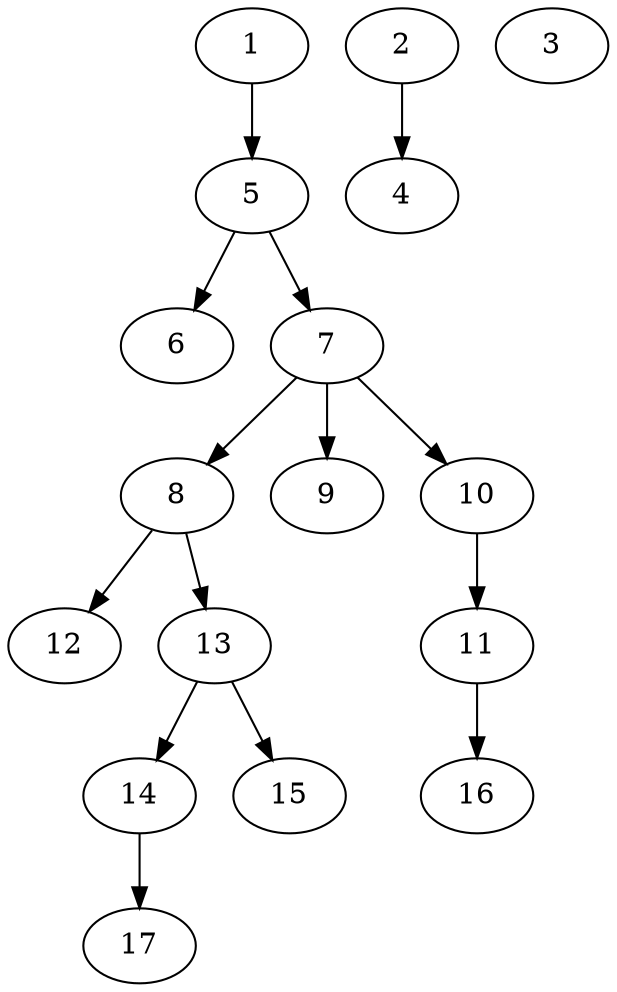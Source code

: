 // DAG (tier=1-easy, mode=compute, n=17, ccr=0.254, fat=0.456, density=0.212, regular=0.631, jump=0.062, mindata=262144, maxdata=2097152)
// DAG automatically generated by daggen at Sun Aug 24 16:33:32 2025
// /home/ermia/Project/Environments/daggen/bin/daggen --dot --ccr 0.254 --fat 0.456 --regular 0.631 --density 0.212 --jump 0.062 --mindata 262144 --maxdata 2097152 -n 17 
digraph G {
  1 [size="1515345806463327", alpha="0.17", expect_size="757672903231663"]
  1 -> 5 [size ="1185947844608"]
  2 [size="2097152000000000000", alpha="0.05", expect_size="1048576000000000000"]
  2 -> 4 [size ="13107200000000"]
  3 [size="4267420131677700096", alpha="0.07", expect_size="2133710065838850048"]
  4 [size="162613874271035", alpha="0.03", expect_size="81306937135517"]
  5 [size="509546330062848000", alpha="0.13", expect_size="254773165031424000"]
  5 -> 6 [size ="5103629107200"]
  5 -> 7 [size ="5103629107200"]
  6 [size="39442923253988816", alpha="0.10", expect_size="19721461626994408"]
  7 [size="7576099650449440768", alpha="0.11", expect_size="3788049825224720384"]
  7 -> 8 [size ="30859373576192"]
  7 -> 9 [size ="30859373576192"]
  7 -> 10 [size ="30859373576192"]
  8 [size="12254431391728752", alpha="0.08", expect_size="6127215695864376"]
  8 -> 12 [size ="6003860963328"]
  8 -> 13 [size ="6003860963328"]
  9 [size="382682476205572096", alpha="0.16", expect_size="191341238102786048"]
  10 [size="2883661443629056000", alpha="0.07", expect_size="1441830721814528000"]
  10 -> 11 [size ="16207629516800"]
  11 [size="4414559809953595392", alpha="0.00", expect_size="2207279904976797696"]
  11 -> 16 [size ="21528557125632"]
  12 [size="4581971879895498752", alpha="0.01", expect_size="2290985939947749376"]
  13 [size="14019339291061556", alpha="0.13", expect_size="7009669645530778"]
  13 -> 14 [size ="18573586071552"]
  13 -> 15 [size ="18573586071552"]
  14 [size="2236003925771681792", alpha="0.10", expect_size="1118001962885840896"]
  14 -> 17 [size ="13679546335232"]
  15 [size="333066504789792", alpha="0.02", expect_size="166533252394896"]
  16 [size="7089218661671501824", alpha="0.03", expect_size="3544609330835750912"]
  17 [size="72208319329287536", alpha="0.12", expect_size="36104159664643768"]
}